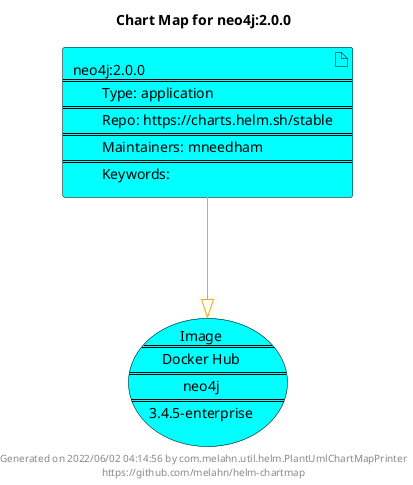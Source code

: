 @startuml
skinparam linetype ortho
skinparam backgroundColor white
skinparam usecaseBorderColor black
skinparam usecaseArrowColor LightSlateGray
skinparam artifactBorderColor black
skinparam artifactArrowColor LightSlateGray

title Chart Map for neo4j:2.0.0

'There is one referenced Helm Chart
artifact "neo4j:2.0.0\n====\n\tType: application\n====\n\tRepo: https://charts.helm.sh/stable\n====\n\tMaintainers: mneedham\n====\n\tKeywords: " as neo4j_2_0_0 #Aqua

'There is one referenced Docker Image
usecase "Image\n====\nDocker Hub\n====\nneo4j\n====\n3.4.5-enterprise" as neo4j_3_4_5_enterprise #Aqua

'Chart Dependencies
neo4j_2_0_0--[#orange]-|>neo4j_3_4_5_enterprise

center footer Generated on 2022/06/02 04:14:56 by com.melahn.util.helm.PlantUmlChartMapPrinter\nhttps://github.com/melahn/helm-chartmap
@enduml

